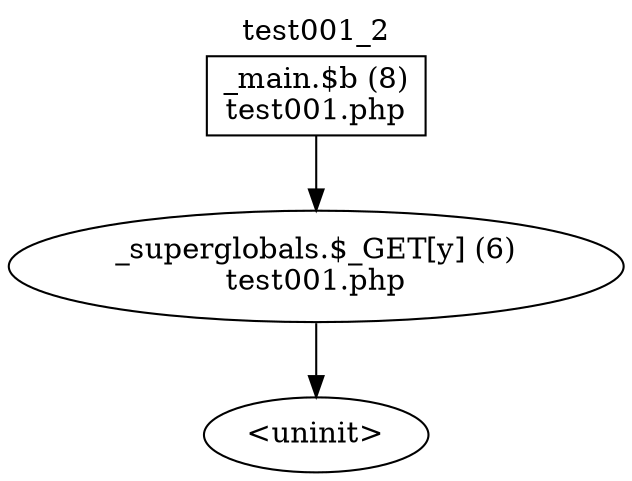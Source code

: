 digraph cfg {
  label="test001_2";
  labelloc=t;
  n1 [shape=box, label="_main.$b (8)\ntest001.php"];
  n2 [shape=ellipse, label="_superglobals.$_GET[y] (6)\ntest001.php"];
  n3 [shape=ellipse, label="<uninit>"];
  n1 -> n2;
  n2 -> n3;
}
